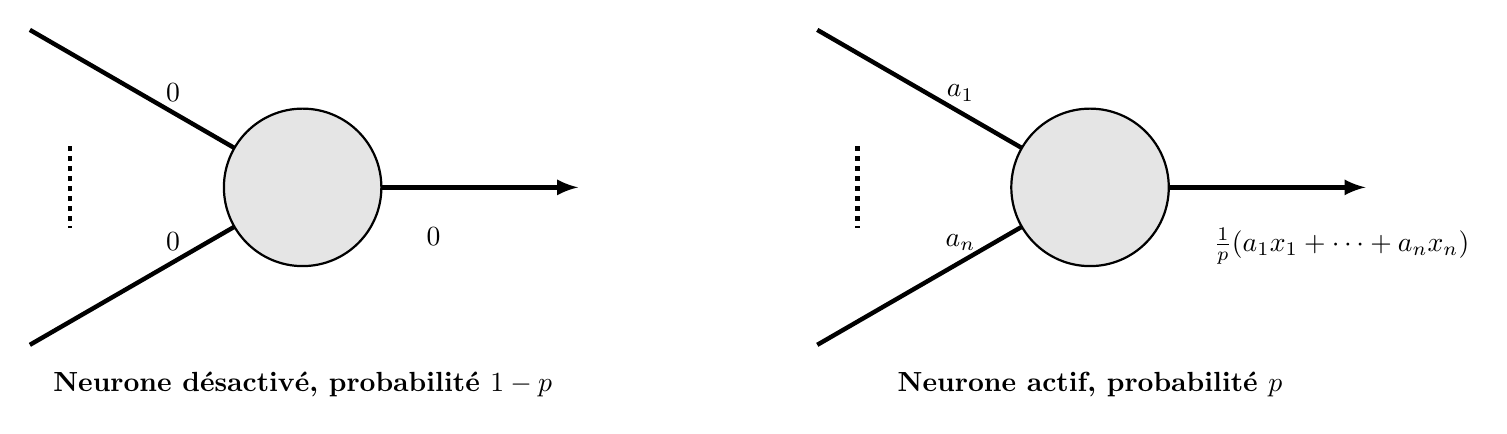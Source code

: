\begin{tikzpicture}[scale=0.5]

\draw[thick,fill=black!10] (0,0) circle (2);
\draw[ultra thick]  (150:2) -- (150:8)node[pos=0.3,above]{$a_1$};
\draw[ultra thick]  (210:2) -- (210:8)node[pos=0.3,above]{$a_n$};
%\draw[-o,ultra thick]  (210:3) -- (210:8) node[pos=0.2,below]{$a_0$};
\draw[ultra thick,dotted]  (170:6)--(190:6);
\draw[->,>=latex,ultra thick] (0:2) --  (7,0) node[right] {};
\node[below right] at (-15:3) {$\frac1p(a_1x_1+\cdots+a_nx_n)$};
\node at (0,-5) {\bf Neurone actif, probabilité $p$};

\begin{scope}[xshift=-20cm]
\draw[thick,fill=black!10] (0,0) circle (2);
\draw[ultra thick]  (150:2) -- (150:8)node[pos=0.3,above]{$0$};
\draw[ultra thick]  (210:2) -- (210:8)node[pos=0.3,above]{$0$};
%\draw[-o,ultra thick]  (210:3) -- (210:8) node[pos=0.2,below]{$a_0$};
\draw[ultra thick,dotted]  (170:6)--(190:6);
\draw[->,>=latex,ultra thick] (0:2) --  (7,0) node[right] {};
\node[below right] at (-15:3) {$0$};
\node at (0,-5) {\bf Neurone désactivé, probabilité $1-p$};
\end{scope}
\end{tikzpicture}  